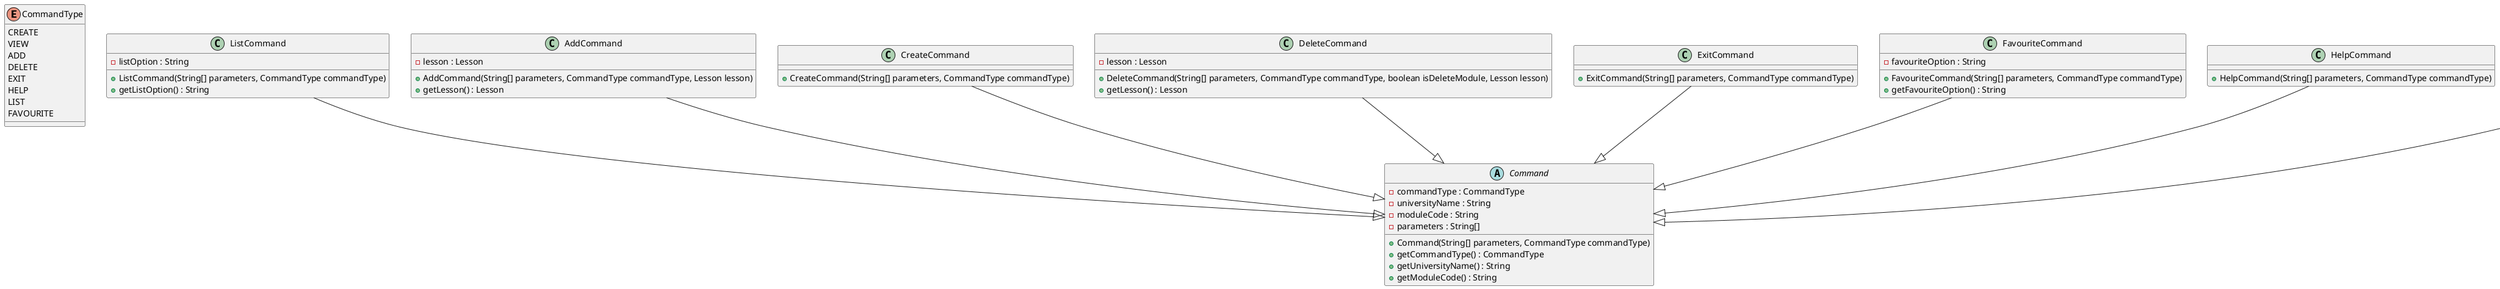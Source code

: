 @startuml Command Class Diagram

enum CommandType {
    CREATE
    VIEW
    ADD
    DELETE
    EXIT
    HELP
    LIST
    FAVOURITE
}

abstract class Command {
    - commandType : CommandType
    - universityName : String
    - moduleCode : String
    - parameters : String[]
    + Command(String[] parameters, CommandType commandType)
    + getCommandType() : CommandType
    + getUniversityName() : String
    + getModuleCode() : String
}

class ListCommand {
    - listOption : String
    + ListCommand(String[] parameters, CommandType commandType)
    + getListOption() : String
}

class AddCommand {
    - lesson : Lesson
    + AddCommand(String[] parameters, CommandType commandType, Lesson lesson)
    + getLesson() : Lesson
}

class CreateCommand {
    + CreateCommand(String[] parameters, CommandType commandType)
}

class DeleteCommand {
    - lesson : Lesson
    + DeleteCommand(String[] parameters, CommandType commandType, boolean isDeleteModule, Lesson lesson)
    + getLesson() : Lesson
}

class ExitCommand {
    + ExitCommand(String[] parameters, CommandType commandType)
}

class FavouriteCommand {
    - favouriteOption : String
    + FavouriteCommand(String[] parameters, CommandType commandType)
    + getFavouriteOption() : String
}

class HelpCommand {
    + HelpCommand(String[] parameters, CommandType commandType)
}

class ViewCommand {
    - viewOption : String
    + ViewCommand(String[] paremeters, CommandType commandType)
    + getViewOption() : String
}

ListCommand --|> Command
AddCommand --|> Command
CreateCommand --|> Command
DeleteCommand --|> Command
HelpCommand --|> Command
ViewCommand --|> Command
FavouriteCommand --|> Command
ExitCommand --|> Command

@enduml